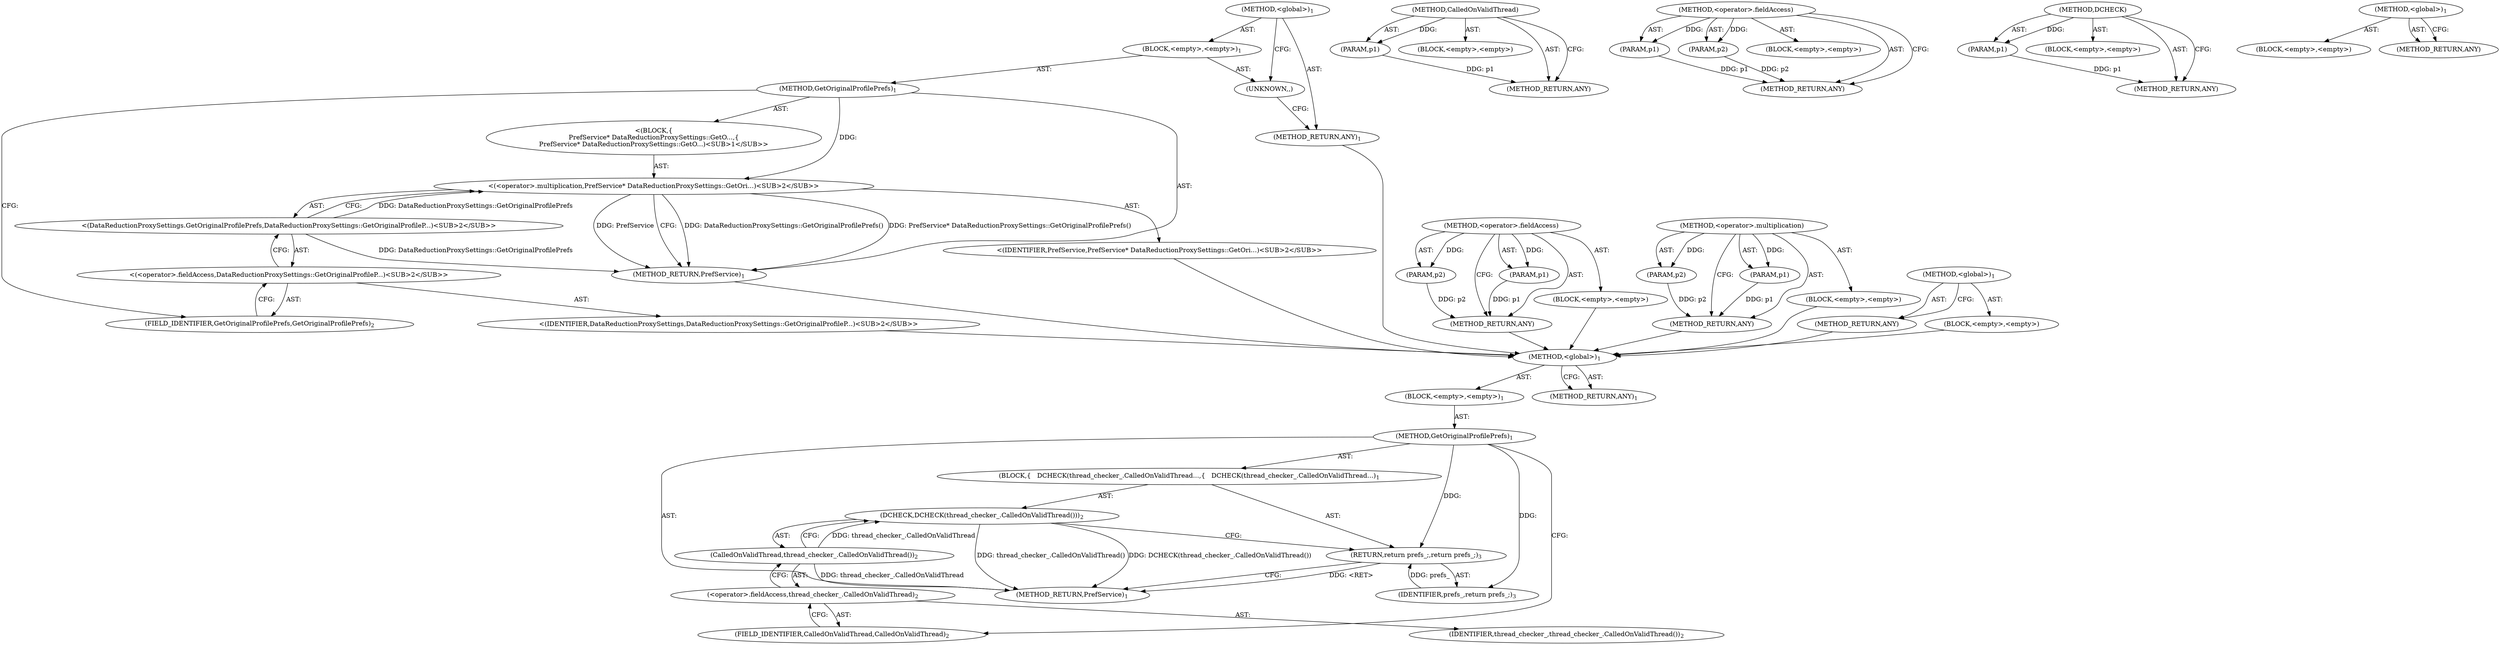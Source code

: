 digraph "&lt;global&gt;" {
vulnerable_6 [label=<(METHOD,&lt;global&gt;)<SUB>1</SUB>>];
vulnerable_7 [label=<(BLOCK,&lt;empty&gt;,&lt;empty&gt;)<SUB>1</SUB>>];
vulnerable_8 [label=<(METHOD,GetOriginalProfilePrefs)<SUB>1</SUB>>];
vulnerable_9 [label=<(BLOCK,{
   DCHECK(thread_checker_.CalledOnValidThread...,{
   DCHECK(thread_checker_.CalledOnValidThread...)<SUB>1</SUB>>];
vulnerable_10 [label=<(DCHECK,DCHECK(thread_checker_.CalledOnValidThread()))<SUB>2</SUB>>];
vulnerable_11 [label=<(CalledOnValidThread,thread_checker_.CalledOnValidThread())<SUB>2</SUB>>];
vulnerable_12 [label=<(&lt;operator&gt;.fieldAccess,thread_checker_.CalledOnValidThread)<SUB>2</SUB>>];
vulnerable_13 [label=<(IDENTIFIER,thread_checker_,thread_checker_.CalledOnValidThread())<SUB>2</SUB>>];
vulnerable_14 [label=<(FIELD_IDENTIFIER,CalledOnValidThread,CalledOnValidThread)<SUB>2</SUB>>];
vulnerable_15 [label=<(RETURN,return prefs_;,return prefs_;)<SUB>3</SUB>>];
vulnerable_16 [label=<(IDENTIFIER,prefs_,return prefs_;)<SUB>3</SUB>>];
vulnerable_17 [label=<(METHOD_RETURN,PrefService)<SUB>1</SUB>>];
vulnerable_19 [label=<(METHOD_RETURN,ANY)<SUB>1</SUB>>];
vulnerable_38 [label=<(METHOD,CalledOnValidThread)>];
vulnerable_39 [label=<(PARAM,p1)>];
vulnerable_40 [label=<(BLOCK,&lt;empty&gt;,&lt;empty&gt;)>];
vulnerable_41 [label=<(METHOD_RETURN,ANY)>];
vulnerable_42 [label=<(METHOD,&lt;operator&gt;.fieldAccess)>];
vulnerable_43 [label=<(PARAM,p1)>];
vulnerable_44 [label=<(PARAM,p2)>];
vulnerable_45 [label=<(BLOCK,&lt;empty&gt;,&lt;empty&gt;)>];
vulnerable_46 [label=<(METHOD_RETURN,ANY)>];
vulnerable_34 [label=<(METHOD,DCHECK)>];
vulnerable_35 [label=<(PARAM,p1)>];
vulnerable_36 [label=<(BLOCK,&lt;empty&gt;,&lt;empty&gt;)>];
vulnerable_37 [label=<(METHOD_RETURN,ANY)>];
vulnerable_28 [label=<(METHOD,&lt;global&gt;)<SUB>1</SUB>>];
vulnerable_29 [label=<(BLOCK,&lt;empty&gt;,&lt;empty&gt;)>];
vulnerable_30 [label=<(METHOD_RETURN,ANY)>];
fixed_6 [label=<(METHOD,&lt;global&gt;)<SUB>1</SUB>>];
fixed_7 [label=<(BLOCK,&lt;empty&gt;,&lt;empty&gt;)<SUB>1</SUB>>];
fixed_8 [label=<(METHOD,GetOriginalProfilePrefs)<SUB>1</SUB>>];
fixed_9 [label="<(BLOCK,{
PrefService* DataReductionProxySettings::GetO...,{
PrefService* DataReductionProxySettings::GetO...)<SUB>1</SUB>>"];
fixed_10 [label="<(&lt;operator&gt;.multiplication,PrefService* DataReductionProxySettings::GetOri...)<SUB>2</SUB>>"];
fixed_11 [label="<(IDENTIFIER,PrefService,PrefService* DataReductionProxySettings::GetOri...)<SUB>2</SUB>>"];
fixed_12 [label="<(DataReductionProxySettings.GetOriginalProfilePrefs,DataReductionProxySettings::GetOriginalProfileP...)<SUB>2</SUB>>"];
fixed_13 [label="<(&lt;operator&gt;.fieldAccess,DataReductionProxySettings::GetOriginalProfileP...)<SUB>2</SUB>>"];
fixed_14 [label="<(IDENTIFIER,DataReductionProxySettings,DataReductionProxySettings::GetOriginalProfileP...)<SUB>2</SUB>>"];
fixed_15 [label=<(FIELD_IDENTIFIER,GetOriginalProfilePrefs,GetOriginalProfilePrefs)<SUB>2</SUB>>];
fixed_16 [label=<(METHOD_RETURN,PrefService)<SUB>1</SUB>>];
fixed_18 [label=<(UNKNOWN,,)>];
fixed_19 [label=<(METHOD_RETURN,ANY)<SUB>1</SUB>>];
fixed_39 [label=<(METHOD,&lt;operator&gt;.fieldAccess)>];
fixed_40 [label=<(PARAM,p1)>];
fixed_41 [label=<(PARAM,p2)>];
fixed_42 [label=<(BLOCK,&lt;empty&gt;,&lt;empty&gt;)>];
fixed_43 [label=<(METHOD_RETURN,ANY)>];
fixed_34 [label=<(METHOD,&lt;operator&gt;.multiplication)>];
fixed_35 [label=<(PARAM,p1)>];
fixed_36 [label=<(PARAM,p2)>];
fixed_37 [label=<(BLOCK,&lt;empty&gt;,&lt;empty&gt;)>];
fixed_38 [label=<(METHOD_RETURN,ANY)>];
fixed_28 [label=<(METHOD,&lt;global&gt;)<SUB>1</SUB>>];
fixed_29 [label=<(BLOCK,&lt;empty&gt;,&lt;empty&gt;)>];
fixed_30 [label=<(METHOD_RETURN,ANY)>];
vulnerable_6 -> vulnerable_7  [key=0, label="AST: "];
vulnerable_6 -> vulnerable_19  [key=0, label="AST: "];
vulnerable_6 -> vulnerable_19  [key=1, label="CFG: "];
vulnerable_7 -> vulnerable_8  [key=0, label="AST: "];
vulnerable_8 -> vulnerable_9  [key=0, label="AST: "];
vulnerable_8 -> vulnerable_17  [key=0, label="AST: "];
vulnerable_8 -> vulnerable_14  [key=0, label="CFG: "];
vulnerable_8 -> vulnerable_15  [key=0, label="DDG: "];
vulnerable_8 -> vulnerable_16  [key=0, label="DDG: "];
vulnerable_9 -> vulnerable_10  [key=0, label="AST: "];
vulnerable_9 -> vulnerable_15  [key=0, label="AST: "];
vulnerable_10 -> vulnerable_11  [key=0, label="AST: "];
vulnerable_10 -> vulnerable_15  [key=0, label="CFG: "];
vulnerable_10 -> vulnerable_17  [key=0, label="DDG: thread_checker_.CalledOnValidThread()"];
vulnerable_10 -> vulnerable_17  [key=1, label="DDG: DCHECK(thread_checker_.CalledOnValidThread())"];
vulnerable_11 -> vulnerable_12  [key=0, label="AST: "];
vulnerable_11 -> vulnerable_10  [key=0, label="CFG: "];
vulnerable_11 -> vulnerable_10  [key=1, label="DDG: thread_checker_.CalledOnValidThread"];
vulnerable_11 -> vulnerable_17  [key=0, label="DDG: thread_checker_.CalledOnValidThread"];
vulnerable_12 -> vulnerable_13  [key=0, label="AST: "];
vulnerable_12 -> vulnerable_14  [key=0, label="AST: "];
vulnerable_12 -> vulnerable_11  [key=0, label="CFG: "];
vulnerable_14 -> vulnerable_12  [key=0, label="CFG: "];
vulnerable_15 -> vulnerable_16  [key=0, label="AST: "];
vulnerable_15 -> vulnerable_17  [key=0, label="CFG: "];
vulnerable_15 -> vulnerable_17  [key=1, label="DDG: &lt;RET&gt;"];
vulnerable_16 -> vulnerable_15  [key=0, label="DDG: prefs_"];
vulnerable_38 -> vulnerable_39  [key=0, label="AST: "];
vulnerable_38 -> vulnerable_39  [key=1, label="DDG: "];
vulnerable_38 -> vulnerable_40  [key=0, label="AST: "];
vulnerable_38 -> vulnerable_41  [key=0, label="AST: "];
vulnerable_38 -> vulnerable_41  [key=1, label="CFG: "];
vulnerable_39 -> vulnerable_41  [key=0, label="DDG: p1"];
vulnerable_42 -> vulnerable_43  [key=0, label="AST: "];
vulnerable_42 -> vulnerable_43  [key=1, label="DDG: "];
vulnerable_42 -> vulnerable_45  [key=0, label="AST: "];
vulnerable_42 -> vulnerable_44  [key=0, label="AST: "];
vulnerable_42 -> vulnerable_44  [key=1, label="DDG: "];
vulnerable_42 -> vulnerable_46  [key=0, label="AST: "];
vulnerable_42 -> vulnerable_46  [key=1, label="CFG: "];
vulnerable_43 -> vulnerable_46  [key=0, label="DDG: p1"];
vulnerable_44 -> vulnerable_46  [key=0, label="DDG: p2"];
vulnerable_34 -> vulnerable_35  [key=0, label="AST: "];
vulnerable_34 -> vulnerable_35  [key=1, label="DDG: "];
vulnerable_34 -> vulnerable_36  [key=0, label="AST: "];
vulnerable_34 -> vulnerable_37  [key=0, label="AST: "];
vulnerable_34 -> vulnerable_37  [key=1, label="CFG: "];
vulnerable_35 -> vulnerable_37  [key=0, label="DDG: p1"];
vulnerable_28 -> vulnerable_29  [key=0, label="AST: "];
vulnerable_28 -> vulnerable_30  [key=0, label="AST: "];
vulnerable_28 -> vulnerable_30  [key=1, label="CFG: "];
fixed_6 -> fixed_7  [key=0, label="AST: "];
fixed_6 -> fixed_19  [key=0, label="AST: "];
fixed_6 -> fixed_18  [key=0, label="CFG: "];
fixed_7 -> fixed_8  [key=0, label="AST: "];
fixed_7 -> fixed_18  [key=0, label="AST: "];
fixed_8 -> fixed_9  [key=0, label="AST: "];
fixed_8 -> fixed_16  [key=0, label="AST: "];
fixed_8 -> fixed_15  [key=0, label="CFG: "];
fixed_8 -> fixed_10  [key=0, label="DDG: "];
fixed_9 -> fixed_10  [key=0, label="AST: "];
fixed_10 -> fixed_11  [key=0, label="AST: "];
fixed_10 -> fixed_12  [key=0, label="AST: "];
fixed_10 -> fixed_16  [key=0, label="CFG: "];
fixed_10 -> fixed_16  [key=1, label="DDG: DataReductionProxySettings::GetOriginalProfilePrefs()"];
fixed_10 -> fixed_16  [key=2, label="DDG: PrefService* DataReductionProxySettings::GetOriginalProfilePrefs()"];
fixed_10 -> fixed_16  [key=3, label="DDG: PrefService"];
fixed_11 -> vulnerable_6  [key=0];
fixed_12 -> fixed_13  [key=0, label="AST: "];
fixed_12 -> fixed_10  [key=0, label="CFG: "];
fixed_12 -> fixed_10  [key=1, label="DDG: DataReductionProxySettings::GetOriginalProfilePrefs"];
fixed_12 -> fixed_16  [key=0, label="DDG: DataReductionProxySettings::GetOriginalProfilePrefs"];
fixed_13 -> fixed_14  [key=0, label="AST: "];
fixed_13 -> fixed_15  [key=0, label="AST: "];
fixed_13 -> fixed_12  [key=0, label="CFG: "];
fixed_14 -> vulnerable_6  [key=0];
fixed_15 -> fixed_13  [key=0, label="CFG: "];
fixed_16 -> vulnerable_6  [key=0];
fixed_18 -> fixed_19  [key=0, label="CFG: "];
fixed_19 -> vulnerable_6  [key=0];
fixed_39 -> fixed_40  [key=0, label="AST: "];
fixed_39 -> fixed_40  [key=1, label="DDG: "];
fixed_39 -> fixed_42  [key=0, label="AST: "];
fixed_39 -> fixed_41  [key=0, label="AST: "];
fixed_39 -> fixed_41  [key=1, label="DDG: "];
fixed_39 -> fixed_43  [key=0, label="AST: "];
fixed_39 -> fixed_43  [key=1, label="CFG: "];
fixed_40 -> fixed_43  [key=0, label="DDG: p1"];
fixed_41 -> fixed_43  [key=0, label="DDG: p2"];
fixed_42 -> vulnerable_6  [key=0];
fixed_43 -> vulnerable_6  [key=0];
fixed_34 -> fixed_35  [key=0, label="AST: "];
fixed_34 -> fixed_35  [key=1, label="DDG: "];
fixed_34 -> fixed_37  [key=0, label="AST: "];
fixed_34 -> fixed_36  [key=0, label="AST: "];
fixed_34 -> fixed_36  [key=1, label="DDG: "];
fixed_34 -> fixed_38  [key=0, label="AST: "];
fixed_34 -> fixed_38  [key=1, label="CFG: "];
fixed_35 -> fixed_38  [key=0, label="DDG: p1"];
fixed_36 -> fixed_38  [key=0, label="DDG: p2"];
fixed_37 -> vulnerable_6  [key=0];
fixed_38 -> vulnerable_6  [key=0];
fixed_28 -> fixed_29  [key=0, label="AST: "];
fixed_28 -> fixed_30  [key=0, label="AST: "];
fixed_28 -> fixed_30  [key=1, label="CFG: "];
fixed_29 -> vulnerable_6  [key=0];
fixed_30 -> vulnerable_6  [key=0];
}
